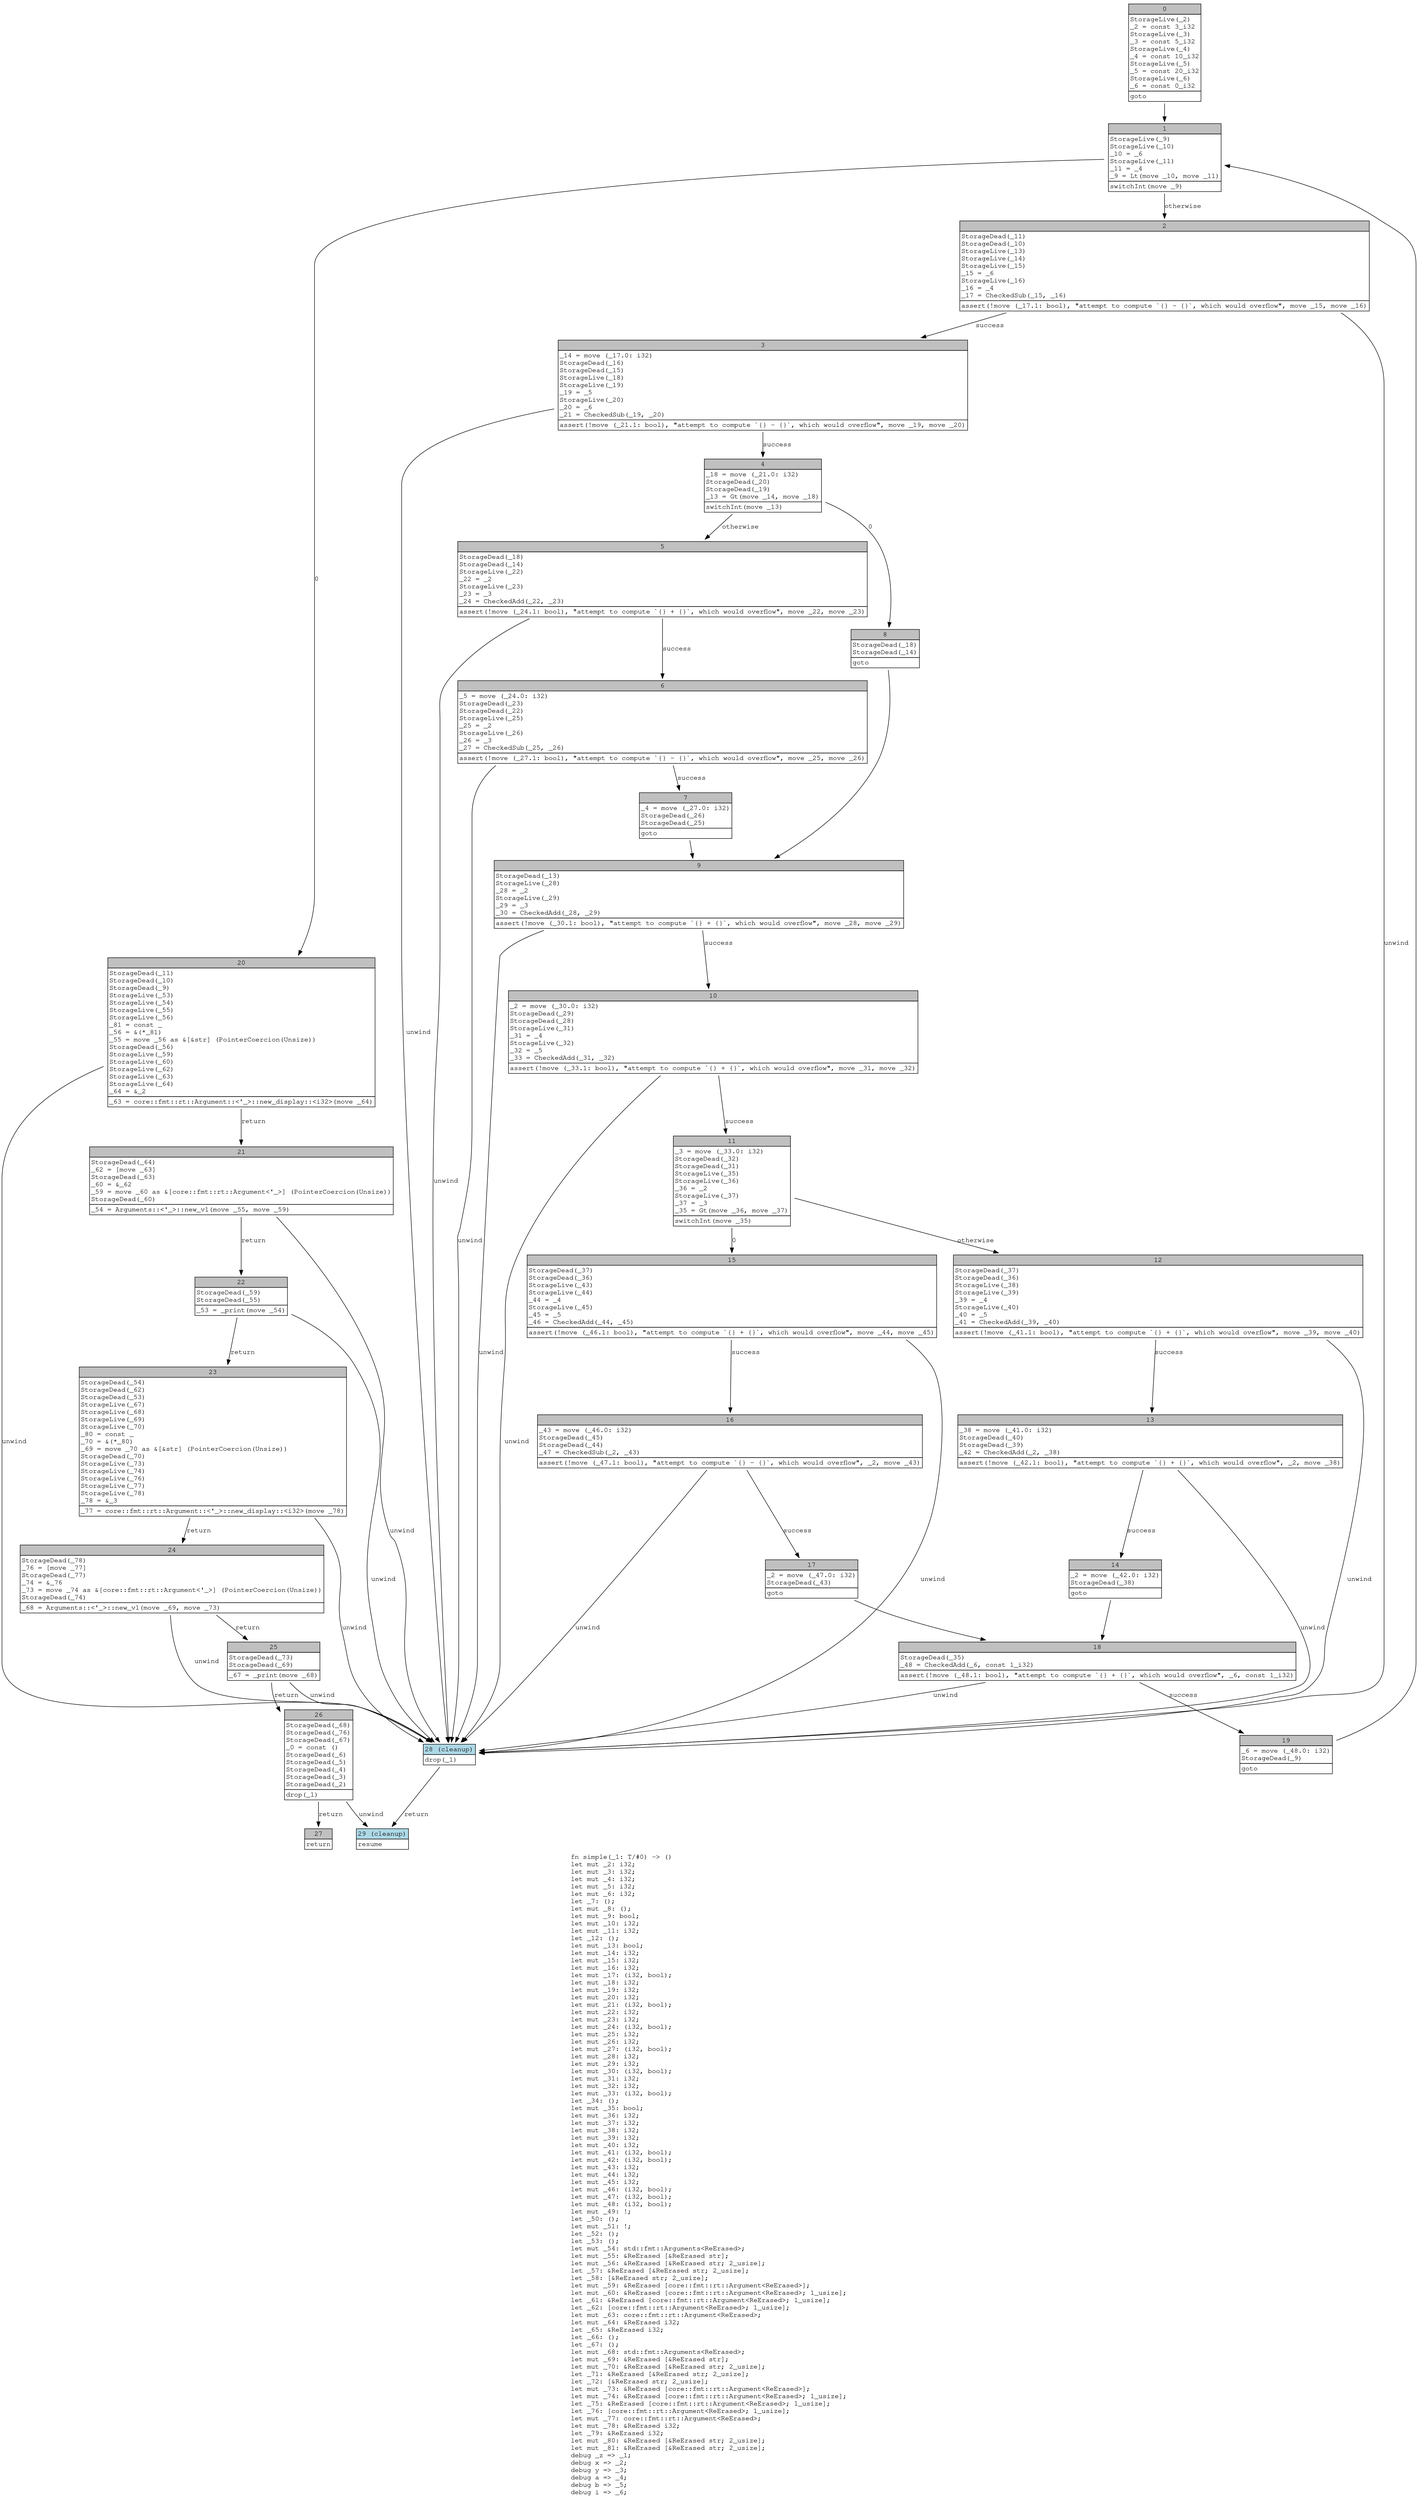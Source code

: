digraph Mir_0_3 {
    graph [fontname="Courier, monospace"];
    node [fontname="Courier, monospace"];
    edge [fontname="Courier, monospace"];
    label=<fn simple(_1: T/#0) -&gt; ()<br align="left"/>let mut _2: i32;<br align="left"/>let mut _3: i32;<br align="left"/>let mut _4: i32;<br align="left"/>let mut _5: i32;<br align="left"/>let mut _6: i32;<br align="left"/>let _7: ();<br align="left"/>let mut _8: ();<br align="left"/>let mut _9: bool;<br align="left"/>let mut _10: i32;<br align="left"/>let mut _11: i32;<br align="left"/>let _12: ();<br align="left"/>let mut _13: bool;<br align="left"/>let mut _14: i32;<br align="left"/>let mut _15: i32;<br align="left"/>let mut _16: i32;<br align="left"/>let mut _17: (i32, bool);<br align="left"/>let mut _18: i32;<br align="left"/>let mut _19: i32;<br align="left"/>let mut _20: i32;<br align="left"/>let mut _21: (i32, bool);<br align="left"/>let mut _22: i32;<br align="left"/>let mut _23: i32;<br align="left"/>let mut _24: (i32, bool);<br align="left"/>let mut _25: i32;<br align="left"/>let mut _26: i32;<br align="left"/>let mut _27: (i32, bool);<br align="left"/>let mut _28: i32;<br align="left"/>let mut _29: i32;<br align="left"/>let mut _30: (i32, bool);<br align="left"/>let mut _31: i32;<br align="left"/>let mut _32: i32;<br align="left"/>let mut _33: (i32, bool);<br align="left"/>let _34: ();<br align="left"/>let mut _35: bool;<br align="left"/>let mut _36: i32;<br align="left"/>let mut _37: i32;<br align="left"/>let mut _38: i32;<br align="left"/>let mut _39: i32;<br align="left"/>let mut _40: i32;<br align="left"/>let mut _41: (i32, bool);<br align="left"/>let mut _42: (i32, bool);<br align="left"/>let mut _43: i32;<br align="left"/>let mut _44: i32;<br align="left"/>let mut _45: i32;<br align="left"/>let mut _46: (i32, bool);<br align="left"/>let mut _47: (i32, bool);<br align="left"/>let mut _48: (i32, bool);<br align="left"/>let mut _49: !;<br align="left"/>let _50: ();<br align="left"/>let mut _51: !;<br align="left"/>let _52: ();<br align="left"/>let _53: ();<br align="left"/>let mut _54: std::fmt::Arguments&lt;ReErased&gt;;<br align="left"/>let mut _55: &amp;ReErased [&amp;ReErased str];<br align="left"/>let mut _56: &amp;ReErased [&amp;ReErased str; 2_usize];<br align="left"/>let _57: &amp;ReErased [&amp;ReErased str; 2_usize];<br align="left"/>let _58: [&amp;ReErased str; 2_usize];<br align="left"/>let mut _59: &amp;ReErased [core::fmt::rt::Argument&lt;ReErased&gt;];<br align="left"/>let mut _60: &amp;ReErased [core::fmt::rt::Argument&lt;ReErased&gt;; 1_usize];<br align="left"/>let _61: &amp;ReErased [core::fmt::rt::Argument&lt;ReErased&gt;; 1_usize];<br align="left"/>let _62: [core::fmt::rt::Argument&lt;ReErased&gt;; 1_usize];<br align="left"/>let mut _63: core::fmt::rt::Argument&lt;ReErased&gt;;<br align="left"/>let mut _64: &amp;ReErased i32;<br align="left"/>let _65: &amp;ReErased i32;<br align="left"/>let _66: ();<br align="left"/>let _67: ();<br align="left"/>let mut _68: std::fmt::Arguments&lt;ReErased&gt;;<br align="left"/>let mut _69: &amp;ReErased [&amp;ReErased str];<br align="left"/>let mut _70: &amp;ReErased [&amp;ReErased str; 2_usize];<br align="left"/>let _71: &amp;ReErased [&amp;ReErased str; 2_usize];<br align="left"/>let _72: [&amp;ReErased str; 2_usize];<br align="left"/>let mut _73: &amp;ReErased [core::fmt::rt::Argument&lt;ReErased&gt;];<br align="left"/>let mut _74: &amp;ReErased [core::fmt::rt::Argument&lt;ReErased&gt;; 1_usize];<br align="left"/>let _75: &amp;ReErased [core::fmt::rt::Argument&lt;ReErased&gt;; 1_usize];<br align="left"/>let _76: [core::fmt::rt::Argument&lt;ReErased&gt;; 1_usize];<br align="left"/>let mut _77: core::fmt::rt::Argument&lt;ReErased&gt;;<br align="left"/>let mut _78: &amp;ReErased i32;<br align="left"/>let _79: &amp;ReErased i32;<br align="left"/>let mut _80: &amp;ReErased [&amp;ReErased str; 2_usize];<br align="left"/>let mut _81: &amp;ReErased [&amp;ReErased str; 2_usize];<br align="left"/>debug _z =&gt; _1;<br align="left"/>debug x =&gt; _2;<br align="left"/>debug y =&gt; _3;<br align="left"/>debug a =&gt; _4;<br align="left"/>debug b =&gt; _5;<br align="left"/>debug i =&gt; _6;<br align="left"/>>;
    bb0__0_3 [shape="none", label=<<table border="0" cellborder="1" cellspacing="0"><tr><td bgcolor="gray" align="center" colspan="1">0</td></tr><tr><td align="left" balign="left">StorageLive(_2)<br/>_2 = const 3_i32<br/>StorageLive(_3)<br/>_3 = const 5_i32<br/>StorageLive(_4)<br/>_4 = const 10_i32<br/>StorageLive(_5)<br/>_5 = const 20_i32<br/>StorageLive(_6)<br/>_6 = const 0_i32<br/></td></tr><tr><td align="left">goto</td></tr></table>>];
    bb1__0_3 [shape="none", label=<<table border="0" cellborder="1" cellspacing="0"><tr><td bgcolor="gray" align="center" colspan="1">1</td></tr><tr><td align="left" balign="left">StorageLive(_9)<br/>StorageLive(_10)<br/>_10 = _6<br/>StorageLive(_11)<br/>_11 = _4<br/>_9 = Lt(move _10, move _11)<br/></td></tr><tr><td align="left">switchInt(move _9)</td></tr></table>>];
    bb2__0_3 [shape="none", label=<<table border="0" cellborder="1" cellspacing="0"><tr><td bgcolor="gray" align="center" colspan="1">2</td></tr><tr><td align="left" balign="left">StorageDead(_11)<br/>StorageDead(_10)<br/>StorageLive(_13)<br/>StorageLive(_14)<br/>StorageLive(_15)<br/>_15 = _6<br/>StorageLive(_16)<br/>_16 = _4<br/>_17 = CheckedSub(_15, _16)<br/></td></tr><tr><td align="left">assert(!move (_17.1: bool), &quot;attempt to compute `{} - {}`, which would overflow&quot;, move _15, move _16)</td></tr></table>>];
    bb3__0_3 [shape="none", label=<<table border="0" cellborder="1" cellspacing="0"><tr><td bgcolor="gray" align="center" colspan="1">3</td></tr><tr><td align="left" balign="left">_14 = move (_17.0: i32)<br/>StorageDead(_16)<br/>StorageDead(_15)<br/>StorageLive(_18)<br/>StorageLive(_19)<br/>_19 = _5<br/>StorageLive(_20)<br/>_20 = _6<br/>_21 = CheckedSub(_19, _20)<br/></td></tr><tr><td align="left">assert(!move (_21.1: bool), &quot;attempt to compute `{} - {}`, which would overflow&quot;, move _19, move _20)</td></tr></table>>];
    bb4__0_3 [shape="none", label=<<table border="0" cellborder="1" cellspacing="0"><tr><td bgcolor="gray" align="center" colspan="1">4</td></tr><tr><td align="left" balign="left">_18 = move (_21.0: i32)<br/>StorageDead(_20)<br/>StorageDead(_19)<br/>_13 = Gt(move _14, move _18)<br/></td></tr><tr><td align="left">switchInt(move _13)</td></tr></table>>];
    bb5__0_3 [shape="none", label=<<table border="0" cellborder="1" cellspacing="0"><tr><td bgcolor="gray" align="center" colspan="1">5</td></tr><tr><td align="left" balign="left">StorageDead(_18)<br/>StorageDead(_14)<br/>StorageLive(_22)<br/>_22 = _2<br/>StorageLive(_23)<br/>_23 = _3<br/>_24 = CheckedAdd(_22, _23)<br/></td></tr><tr><td align="left">assert(!move (_24.1: bool), &quot;attempt to compute `{} + {}`, which would overflow&quot;, move _22, move _23)</td></tr></table>>];
    bb6__0_3 [shape="none", label=<<table border="0" cellborder="1" cellspacing="0"><tr><td bgcolor="gray" align="center" colspan="1">6</td></tr><tr><td align="left" balign="left">_5 = move (_24.0: i32)<br/>StorageDead(_23)<br/>StorageDead(_22)<br/>StorageLive(_25)<br/>_25 = _2<br/>StorageLive(_26)<br/>_26 = _3<br/>_27 = CheckedSub(_25, _26)<br/></td></tr><tr><td align="left">assert(!move (_27.1: bool), &quot;attempt to compute `{} - {}`, which would overflow&quot;, move _25, move _26)</td></tr></table>>];
    bb7__0_3 [shape="none", label=<<table border="0" cellborder="1" cellspacing="0"><tr><td bgcolor="gray" align="center" colspan="1">7</td></tr><tr><td align="left" balign="left">_4 = move (_27.0: i32)<br/>StorageDead(_26)<br/>StorageDead(_25)<br/></td></tr><tr><td align="left">goto</td></tr></table>>];
    bb8__0_3 [shape="none", label=<<table border="0" cellborder="1" cellspacing="0"><tr><td bgcolor="gray" align="center" colspan="1">8</td></tr><tr><td align="left" balign="left">StorageDead(_18)<br/>StorageDead(_14)<br/></td></tr><tr><td align="left">goto</td></tr></table>>];
    bb9__0_3 [shape="none", label=<<table border="0" cellborder="1" cellspacing="0"><tr><td bgcolor="gray" align="center" colspan="1">9</td></tr><tr><td align="left" balign="left">StorageDead(_13)<br/>StorageLive(_28)<br/>_28 = _2<br/>StorageLive(_29)<br/>_29 = _3<br/>_30 = CheckedAdd(_28, _29)<br/></td></tr><tr><td align="left">assert(!move (_30.1: bool), &quot;attempt to compute `{} + {}`, which would overflow&quot;, move _28, move _29)</td></tr></table>>];
    bb10__0_3 [shape="none", label=<<table border="0" cellborder="1" cellspacing="0"><tr><td bgcolor="gray" align="center" colspan="1">10</td></tr><tr><td align="left" balign="left">_2 = move (_30.0: i32)<br/>StorageDead(_29)<br/>StorageDead(_28)<br/>StorageLive(_31)<br/>_31 = _4<br/>StorageLive(_32)<br/>_32 = _5<br/>_33 = CheckedAdd(_31, _32)<br/></td></tr><tr><td align="left">assert(!move (_33.1: bool), &quot;attempt to compute `{} + {}`, which would overflow&quot;, move _31, move _32)</td></tr></table>>];
    bb11__0_3 [shape="none", label=<<table border="0" cellborder="1" cellspacing="0"><tr><td bgcolor="gray" align="center" colspan="1">11</td></tr><tr><td align="left" balign="left">_3 = move (_33.0: i32)<br/>StorageDead(_32)<br/>StorageDead(_31)<br/>StorageLive(_35)<br/>StorageLive(_36)<br/>_36 = _2<br/>StorageLive(_37)<br/>_37 = _3<br/>_35 = Gt(move _36, move _37)<br/></td></tr><tr><td align="left">switchInt(move _35)</td></tr></table>>];
    bb12__0_3 [shape="none", label=<<table border="0" cellborder="1" cellspacing="0"><tr><td bgcolor="gray" align="center" colspan="1">12</td></tr><tr><td align="left" balign="left">StorageDead(_37)<br/>StorageDead(_36)<br/>StorageLive(_38)<br/>StorageLive(_39)<br/>_39 = _4<br/>StorageLive(_40)<br/>_40 = _5<br/>_41 = CheckedAdd(_39, _40)<br/></td></tr><tr><td align="left">assert(!move (_41.1: bool), &quot;attempt to compute `{} + {}`, which would overflow&quot;, move _39, move _40)</td></tr></table>>];
    bb13__0_3 [shape="none", label=<<table border="0" cellborder="1" cellspacing="0"><tr><td bgcolor="gray" align="center" colspan="1">13</td></tr><tr><td align="left" balign="left">_38 = move (_41.0: i32)<br/>StorageDead(_40)<br/>StorageDead(_39)<br/>_42 = CheckedAdd(_2, _38)<br/></td></tr><tr><td align="left">assert(!move (_42.1: bool), &quot;attempt to compute `{} + {}`, which would overflow&quot;, _2, move _38)</td></tr></table>>];
    bb14__0_3 [shape="none", label=<<table border="0" cellborder="1" cellspacing="0"><tr><td bgcolor="gray" align="center" colspan="1">14</td></tr><tr><td align="left" balign="left">_2 = move (_42.0: i32)<br/>StorageDead(_38)<br/></td></tr><tr><td align="left">goto</td></tr></table>>];
    bb15__0_3 [shape="none", label=<<table border="0" cellborder="1" cellspacing="0"><tr><td bgcolor="gray" align="center" colspan="1">15</td></tr><tr><td align="left" balign="left">StorageDead(_37)<br/>StorageDead(_36)<br/>StorageLive(_43)<br/>StorageLive(_44)<br/>_44 = _4<br/>StorageLive(_45)<br/>_45 = _5<br/>_46 = CheckedAdd(_44, _45)<br/></td></tr><tr><td align="left">assert(!move (_46.1: bool), &quot;attempt to compute `{} + {}`, which would overflow&quot;, move _44, move _45)</td></tr></table>>];
    bb16__0_3 [shape="none", label=<<table border="0" cellborder="1" cellspacing="0"><tr><td bgcolor="gray" align="center" colspan="1">16</td></tr><tr><td align="left" balign="left">_43 = move (_46.0: i32)<br/>StorageDead(_45)<br/>StorageDead(_44)<br/>_47 = CheckedSub(_2, _43)<br/></td></tr><tr><td align="left">assert(!move (_47.1: bool), &quot;attempt to compute `{} - {}`, which would overflow&quot;, _2, move _43)</td></tr></table>>];
    bb17__0_3 [shape="none", label=<<table border="0" cellborder="1" cellspacing="0"><tr><td bgcolor="gray" align="center" colspan="1">17</td></tr><tr><td align="left" balign="left">_2 = move (_47.0: i32)<br/>StorageDead(_43)<br/></td></tr><tr><td align="left">goto</td></tr></table>>];
    bb18__0_3 [shape="none", label=<<table border="0" cellborder="1" cellspacing="0"><tr><td bgcolor="gray" align="center" colspan="1">18</td></tr><tr><td align="left" balign="left">StorageDead(_35)<br/>_48 = CheckedAdd(_6, const 1_i32)<br/></td></tr><tr><td align="left">assert(!move (_48.1: bool), &quot;attempt to compute `{} + {}`, which would overflow&quot;, _6, const 1_i32)</td></tr></table>>];
    bb19__0_3 [shape="none", label=<<table border="0" cellborder="1" cellspacing="0"><tr><td bgcolor="gray" align="center" colspan="1">19</td></tr><tr><td align="left" balign="left">_6 = move (_48.0: i32)<br/>StorageDead(_9)<br/></td></tr><tr><td align="left">goto</td></tr></table>>];
    bb20__0_3 [shape="none", label=<<table border="0" cellborder="1" cellspacing="0"><tr><td bgcolor="gray" align="center" colspan="1">20</td></tr><tr><td align="left" balign="left">StorageDead(_11)<br/>StorageDead(_10)<br/>StorageDead(_9)<br/>StorageLive(_53)<br/>StorageLive(_54)<br/>StorageLive(_55)<br/>StorageLive(_56)<br/>_81 = const _<br/>_56 = &amp;(*_81)<br/>_55 = move _56 as &amp;[&amp;str] (PointerCoercion(Unsize))<br/>StorageDead(_56)<br/>StorageLive(_59)<br/>StorageLive(_60)<br/>StorageLive(_62)<br/>StorageLive(_63)<br/>StorageLive(_64)<br/>_64 = &amp;_2<br/></td></tr><tr><td align="left">_63 = core::fmt::rt::Argument::&lt;'_&gt;::new_display::&lt;i32&gt;(move _64)</td></tr></table>>];
    bb21__0_3 [shape="none", label=<<table border="0" cellborder="1" cellspacing="0"><tr><td bgcolor="gray" align="center" colspan="1">21</td></tr><tr><td align="left" balign="left">StorageDead(_64)<br/>_62 = [move _63]<br/>StorageDead(_63)<br/>_60 = &amp;_62<br/>_59 = move _60 as &amp;[core::fmt::rt::Argument&lt;'_&gt;] (PointerCoercion(Unsize))<br/>StorageDead(_60)<br/></td></tr><tr><td align="left">_54 = Arguments::&lt;'_&gt;::new_v1(move _55, move _59)</td></tr></table>>];
    bb22__0_3 [shape="none", label=<<table border="0" cellborder="1" cellspacing="0"><tr><td bgcolor="gray" align="center" colspan="1">22</td></tr><tr><td align="left" balign="left">StorageDead(_59)<br/>StorageDead(_55)<br/></td></tr><tr><td align="left">_53 = _print(move _54)</td></tr></table>>];
    bb23__0_3 [shape="none", label=<<table border="0" cellborder="1" cellspacing="0"><tr><td bgcolor="gray" align="center" colspan="1">23</td></tr><tr><td align="left" balign="left">StorageDead(_54)<br/>StorageDead(_62)<br/>StorageDead(_53)<br/>StorageLive(_67)<br/>StorageLive(_68)<br/>StorageLive(_69)<br/>StorageLive(_70)<br/>_80 = const _<br/>_70 = &amp;(*_80)<br/>_69 = move _70 as &amp;[&amp;str] (PointerCoercion(Unsize))<br/>StorageDead(_70)<br/>StorageLive(_73)<br/>StorageLive(_74)<br/>StorageLive(_76)<br/>StorageLive(_77)<br/>StorageLive(_78)<br/>_78 = &amp;_3<br/></td></tr><tr><td align="left">_77 = core::fmt::rt::Argument::&lt;'_&gt;::new_display::&lt;i32&gt;(move _78)</td></tr></table>>];
    bb24__0_3 [shape="none", label=<<table border="0" cellborder="1" cellspacing="0"><tr><td bgcolor="gray" align="center" colspan="1">24</td></tr><tr><td align="left" balign="left">StorageDead(_78)<br/>_76 = [move _77]<br/>StorageDead(_77)<br/>_74 = &amp;_76<br/>_73 = move _74 as &amp;[core::fmt::rt::Argument&lt;'_&gt;] (PointerCoercion(Unsize))<br/>StorageDead(_74)<br/></td></tr><tr><td align="left">_68 = Arguments::&lt;'_&gt;::new_v1(move _69, move _73)</td></tr></table>>];
    bb25__0_3 [shape="none", label=<<table border="0" cellborder="1" cellspacing="0"><tr><td bgcolor="gray" align="center" colspan="1">25</td></tr><tr><td align="left" balign="left">StorageDead(_73)<br/>StorageDead(_69)<br/></td></tr><tr><td align="left">_67 = _print(move _68)</td></tr></table>>];
    bb26__0_3 [shape="none", label=<<table border="0" cellborder="1" cellspacing="0"><tr><td bgcolor="gray" align="center" colspan="1">26</td></tr><tr><td align="left" balign="left">StorageDead(_68)<br/>StorageDead(_76)<br/>StorageDead(_67)<br/>_0 = const ()<br/>StorageDead(_6)<br/>StorageDead(_5)<br/>StorageDead(_4)<br/>StorageDead(_3)<br/>StorageDead(_2)<br/></td></tr><tr><td align="left">drop(_1)</td></tr></table>>];
    bb27__0_3 [shape="none", label=<<table border="0" cellborder="1" cellspacing="0"><tr><td bgcolor="gray" align="center" colspan="1">27</td></tr><tr><td align="left">return</td></tr></table>>];
    bb28__0_3 [shape="none", label=<<table border="0" cellborder="1" cellspacing="0"><tr><td bgcolor="lightblue" align="center" colspan="1">28 (cleanup)</td></tr><tr><td align="left">drop(_1)</td></tr></table>>];
    bb29__0_3 [shape="none", label=<<table border="0" cellborder="1" cellspacing="0"><tr><td bgcolor="lightblue" align="center" colspan="1">29 (cleanup)</td></tr><tr><td align="left">resume</td></tr></table>>];
    bb0__0_3 -> bb1__0_3 [label=""];
    bb1__0_3 -> bb20__0_3 [label="0"];
    bb1__0_3 -> bb2__0_3 [label="otherwise"];
    bb2__0_3 -> bb3__0_3 [label="success"];
    bb2__0_3 -> bb28__0_3 [label="unwind"];
    bb3__0_3 -> bb4__0_3 [label="success"];
    bb3__0_3 -> bb28__0_3 [label="unwind"];
    bb4__0_3 -> bb8__0_3 [label="0"];
    bb4__0_3 -> bb5__0_3 [label="otherwise"];
    bb5__0_3 -> bb6__0_3 [label="success"];
    bb5__0_3 -> bb28__0_3 [label="unwind"];
    bb6__0_3 -> bb7__0_3 [label="success"];
    bb6__0_3 -> bb28__0_3 [label="unwind"];
    bb7__0_3 -> bb9__0_3 [label=""];
    bb8__0_3 -> bb9__0_3 [label=""];
    bb9__0_3 -> bb10__0_3 [label="success"];
    bb9__0_3 -> bb28__0_3 [label="unwind"];
    bb10__0_3 -> bb11__0_3 [label="success"];
    bb10__0_3 -> bb28__0_3 [label="unwind"];
    bb11__0_3 -> bb15__0_3 [label="0"];
    bb11__0_3 -> bb12__0_3 [label="otherwise"];
    bb12__0_3 -> bb13__0_3 [label="success"];
    bb12__0_3 -> bb28__0_3 [label="unwind"];
    bb13__0_3 -> bb14__0_3 [label="success"];
    bb13__0_3 -> bb28__0_3 [label="unwind"];
    bb14__0_3 -> bb18__0_3 [label=""];
    bb15__0_3 -> bb16__0_3 [label="success"];
    bb15__0_3 -> bb28__0_3 [label="unwind"];
    bb16__0_3 -> bb17__0_3 [label="success"];
    bb16__0_3 -> bb28__0_3 [label="unwind"];
    bb17__0_3 -> bb18__0_3 [label=""];
    bb18__0_3 -> bb19__0_3 [label="success"];
    bb18__0_3 -> bb28__0_3 [label="unwind"];
    bb19__0_3 -> bb1__0_3 [label=""];
    bb20__0_3 -> bb21__0_3 [label="return"];
    bb20__0_3 -> bb28__0_3 [label="unwind"];
    bb21__0_3 -> bb22__0_3 [label="return"];
    bb21__0_3 -> bb28__0_3 [label="unwind"];
    bb22__0_3 -> bb23__0_3 [label="return"];
    bb22__0_3 -> bb28__0_3 [label="unwind"];
    bb23__0_3 -> bb24__0_3 [label="return"];
    bb23__0_3 -> bb28__0_3 [label="unwind"];
    bb24__0_3 -> bb25__0_3 [label="return"];
    bb24__0_3 -> bb28__0_3 [label="unwind"];
    bb25__0_3 -> bb26__0_3 [label="return"];
    bb25__0_3 -> bb28__0_3 [label="unwind"];
    bb26__0_3 -> bb27__0_3 [label="return"];
    bb26__0_3 -> bb29__0_3 [label="unwind"];
    bb28__0_3 -> bb29__0_3 [label="return"];
}
